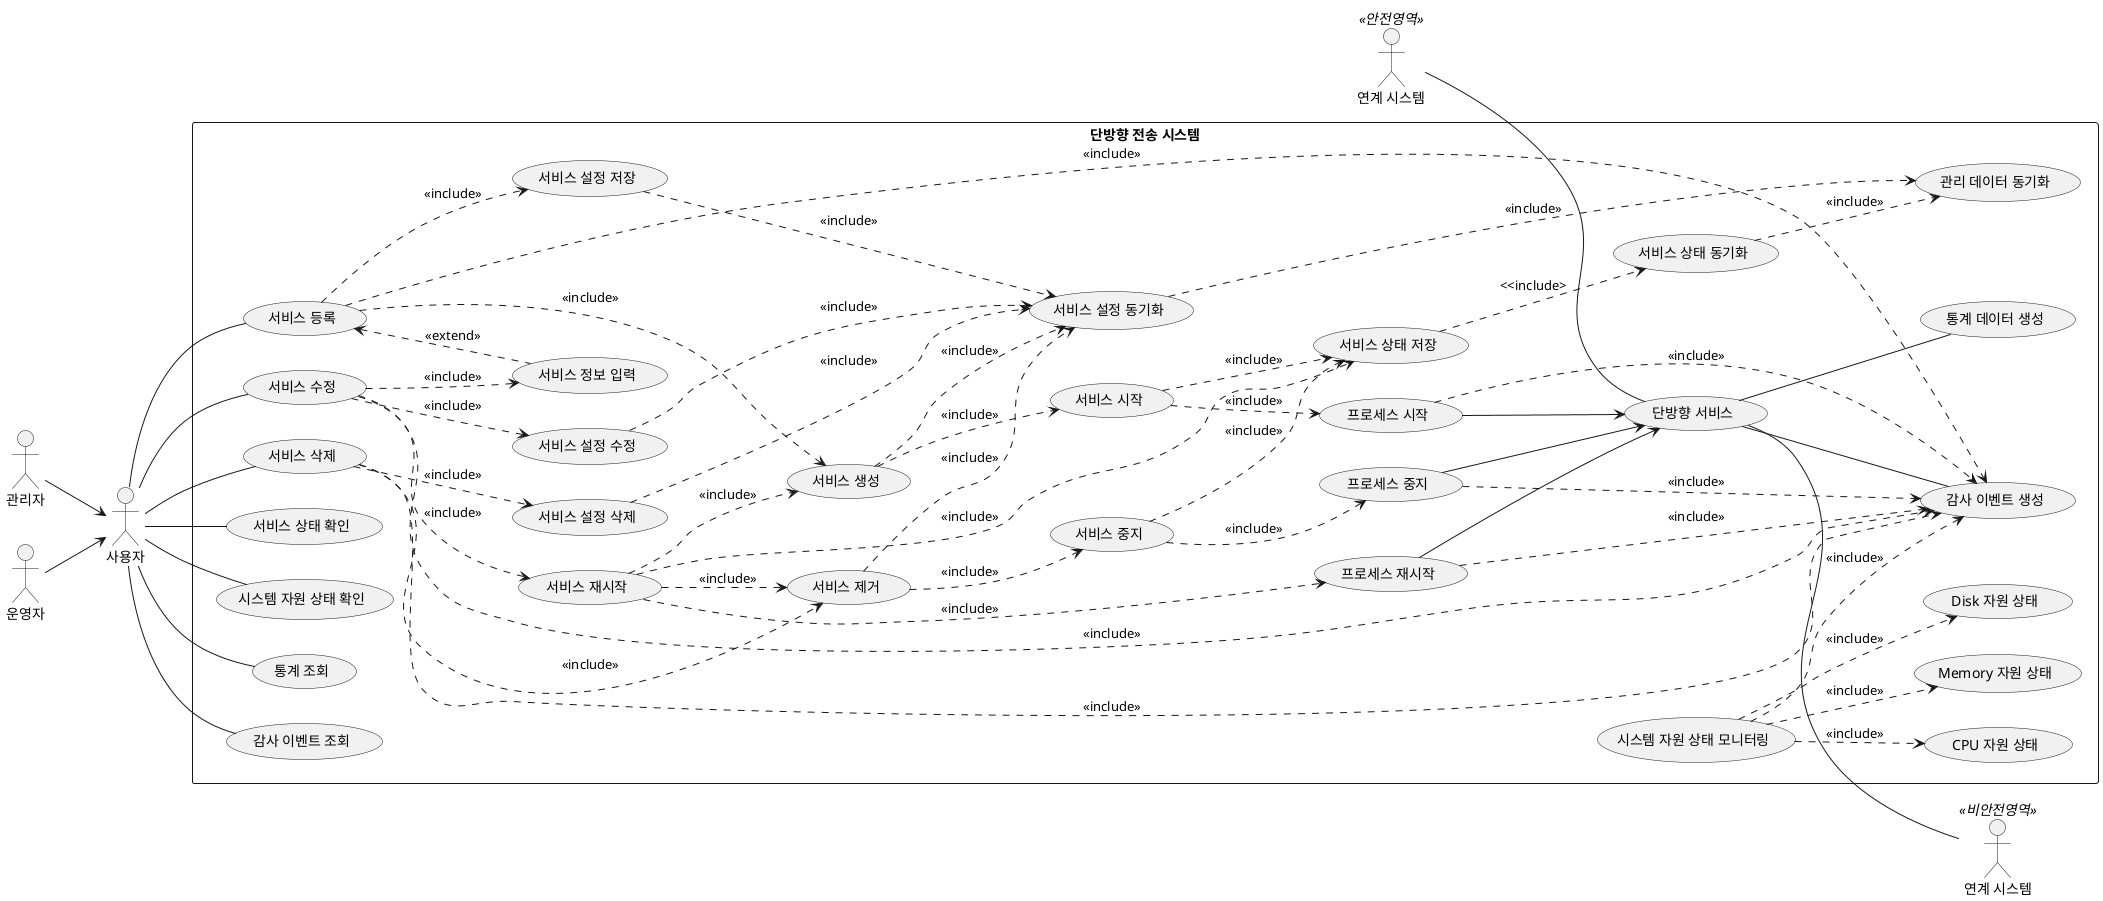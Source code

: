 @startuml
left to right direction

actor "연계 시스템" as Src << 안전영역 >>
actor "연계 시스템" as Dst << 비안전영역 >>
actor "사용자" as User
actor "관리자" as Admin
actor "운영자" as Operator

Admin -down-> User
Operator -down-> User

rectangle "단방향 전송 시스템" {
    together {
        usecase "서비스 등록" as SVC_Add
        usecase "서비스 수정" as SVC_Mod
        usecase "서비스 삭제" as SVC_Del
        usecase "서비스 상태 확인" as SVC_Status_Show
        usecase "시스템 자원 상태 확인" as SYS_Status_Show
        usecase "통계 조회" as Stat_Show
        usecase "감사 이벤트 조회" as Audit_Show
    }

    usecase "서비스 생성" as SVC_Create
    usecase "서비스 제거" as SVC_Destroy
    usecase "서비스 시작" as SVC_Start
    usecase "서비스 중지" as SVC_Stop
    usecase "서비스 재시작" as SVC_Restart
    usecase "단방향 서비스" as UTG_SVC

    usecase "감사 이벤트 생성" as Audit_Create
    usecase "통계 데이터 생성" as Stat_Create

    usecase "서비스 정보 입력" as SVC_Info
    usecase "서비스 설정 저장" as SVC_Config_Insert
    usecase "서비스 설정 수정" as SVC_Config_Update
    usecase "서비스 설정 삭제" as SVC_Config_Delete
    usecase "서비스 상태 저장" as SVC_Status_Update
    usecase "서비스 설정 동기화" as SVC_Config_Sync
    usecase "서비스 상태 동기화" as SVC_Status_Sync

    usecase "시스템 자원 상태 모니터링" as SYS_Resource_Check
    usecase "CPU 자원 상태" as SYS_CPU_Status
    usecase "Memory 자원 상태" as SYS_MEM_Status
    usecase "Disk 자원 상태" as SYS_DISK_Status
    usecase "프로세스 시작" as SYS_PROC_Start
    usecase "프로세스 중지" as SYS_PROC_Stop
    usecase "프로세스 재시작" as SYS_PROC_Restart

    usecase "관리 데이터 동기화" as Mgmt_Data_Sync

}

User -- SVC_Add
User -- SVC_Mod
User -- SVC_Del
User -- SVC_Status_Show
User -- SYS_Status_Show
User -- Stat_Show
User -- Audit_Show
Src -- UTG_SVC
UTG_SVC -- Dst
UTG_SVC -- Audit_Create
UTG_SVC -- Stat_Create

SVC_Add <.down. SVC_Info : <<extend>>
SVC_Add .down.> SVC_Config_Insert : <<include>>
SVC_Add .down.> SVC_Create : <<include>>
SVC_Add .down.> Audit_Create : <<include>>
SVC_Mod .down.> SVC_Info : <<include>>
SVC_Mod .down.> SVC_Config_Update : <<include>>
SVC_Mod .down.> SVC_Restart : <<include>>
SVC_Mod .down.> Audit_Create : <<include>>
SVC_Del .down.> SVC_Destroy : <<include>>
SVC_Del .down.> Audit_Create : <<include>>
SVC_Del .down.> SVC_Config_Delete : <<include>>

SVC_Create .down.> SVC_Start : <<include>>
SVC_Create .down.> SVC_Config_Sync : <<include>>
SVC_Restart .down.> SVC_Destroy : <<include>>
SVC_Restart .down.> SVC_Create : <<include>>
SVC_Destroy .down.> SVC_Stop : <<include>>
SVC_Destroy .down.> SVC_Config_Sync : <<include>>

SVC_Start .down.> SVC_Status_Update : <<include>>
SVC_Stop .down.> SVC_Status_Update : <<include>>
SVC_Restart .down.> SVC_Status_Update : <<include>>

SVC_Status_Update .down.> SVC_Status_Sync : <<include>
SVC_Config_Insert .down.> SVC_Config_Sync : <<include>>
SVC_Config_Update .down.> SVC_Config_Sync : <<include>>
SVC_Config_Delete .down.> SVC_Config_Sync : <<include>>

SVC_Status_Sync .down.> Mgmt_Data_Sync : <<include>>
SVC_Config_Sync .down.> Mgmt_Data_Sync : <<include>>

SYS_Resource_Check .down.> SYS_CPU_Status : <<include>>
SYS_Resource_Check .down.> SYS_MEM_Status : <<include>>
SYS_Resource_Check .down.> SYS_DISK_Status : <<include>>
SYS_Resource_Check .down.> Audit_Create : <<include>>
SVC_Start .down.> SYS_PROC_Start : <<include>>
SYS_PROC_Start --> UTG_SVC
SYS_PROC_Start .down.> Audit_Create : <<include>>
SVC_Stop .down.> SYS_PROC_Stop : <<include>>
SYS_PROC_Stop --> UTG_SVC
SYS_PROC_Stop .down.> Audit_Create : <<include>>
SVC_Restart .down.> SYS_PROC_Restart : <<include>>
SYS_PROC_Restart --> UTG_SVC
SYS_PROC_Restart .down.> Audit_Create : <<include>>

@enduml